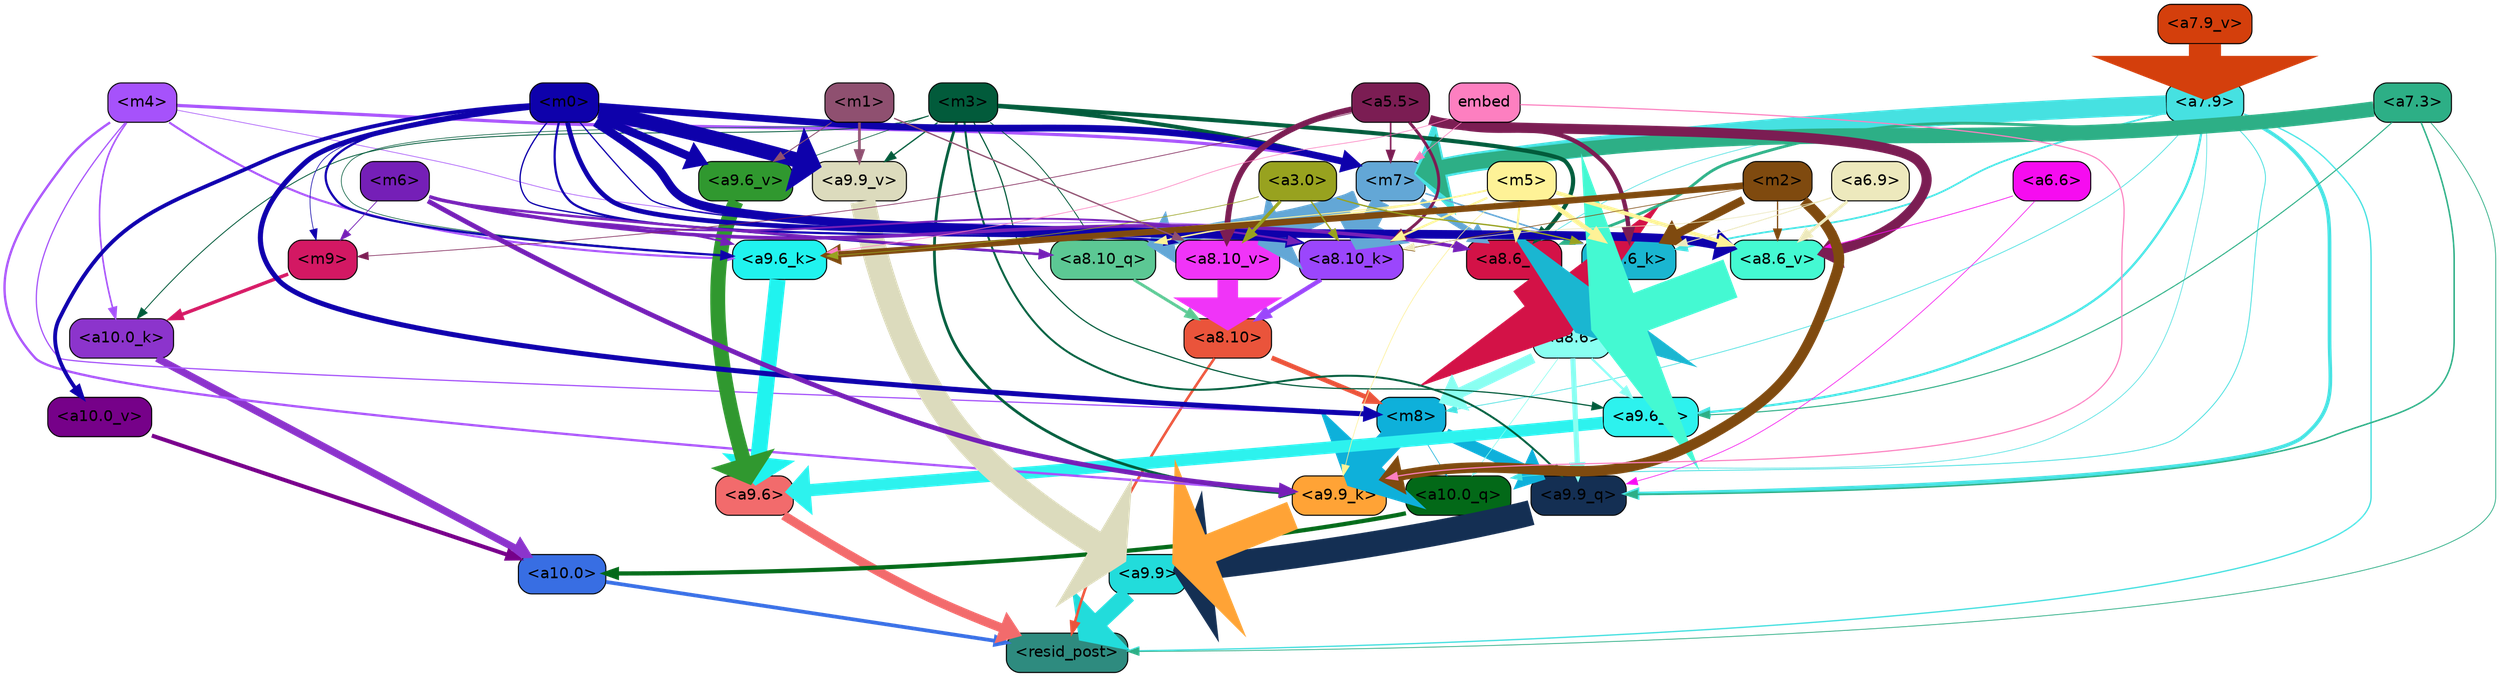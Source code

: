 strict digraph "" {
	graph [bgcolor=transparent,
		layout=dot,
		overlap=false,
		splines=true
	];
	"<a10.0>"	[color=black,
		fillcolor="#386ee3",
		fontname=Helvetica,
		shape=box,
		style="filled, rounded"];
	"<resid_post>"	[color=black,
		fillcolor="#2e8b7f",
		fontname=Helvetica,
		shape=box,
		style="filled, rounded"];
	"<a10.0>" -> "<resid_post>"	[color="#386ee3",
		penwidth=3.4253244400024414];
	"<a9.9>"	[color=black,
		fillcolor="#22dcdb",
		fontname=Helvetica,
		shape=box,
		style="filled, rounded"];
	"<a9.9>" -> "<resid_post>"	[color="#22dcdb",
		penwidth=16.05378818511963];
	"<a9.6>"	[color=black,
		fillcolor="#f26b6c",
		fontname=Helvetica,
		shape=box,
		style="filled, rounded"];
	"<a9.6>" -> "<resid_post>"	[color="#f26b6c",
		penwidth=8.33797836303711];
	"<a8.10>"	[color=black,
		fillcolor="#ea543b",
		fontname=Helvetica,
		shape=box,
		style="filled, rounded"];
	"<a8.10>" -> "<resid_post>"	[color="#ea543b",
		penwidth=2.3390636444091797];
	"<m8>"	[color=black,
		fillcolor="#0eb0da",
		fontname=Helvetica,
		shape=box,
		style="filled, rounded"];
	"<a8.10>" -> "<m8>"	[color="#ea543b",
		penwidth=4.388927459716797];
	"<a7.9>"	[color=black,
		fillcolor="#46e1e1",
		fontname=Helvetica,
		shape=box,
		style="filled, rounded"];
	"<a7.9>" -> "<resid_post>"	[color="#46e1e1",
		penwidth=1.1926651000976562];
	"<a10.0_q>"	[color=black,
		fillcolor="#036918",
		fontname=Helvetica,
		shape=box,
		style="filled, rounded"];
	"<a7.9>" -> "<a10.0_q>"	[color="#46e1e1",
		penwidth=0.7811813354492188];
	"<a7.9>" -> "<m8>"	[color="#46e1e1",
		penwidth=0.6738662719726562];
	"<a9.9_q>"	[color=black,
		fillcolor="#142f53",
		fontname=Helvetica,
		shape=box,
		style="filled, rounded"];
	"<a7.9>" -> "<a9.9_q>"	[color="#46e1e1",
		penwidth=3.33896541595459];
	"<a9.6_q>"	[color=black,
		fillcolor="#2df2ee",
		fontname=Helvetica,
		shape=box,
		style="filled, rounded"];
	"<a7.9>" -> "<a9.6_q>"	[color="#46e1e1",
		penwidth=2.0531044006347656];
	"<a9.9_k>"	[color=black,
		fillcolor="#ffa336",
		fontname=Helvetica,
		shape=box,
		style="filled, rounded"];
	"<a7.9>" -> "<a9.9_k>"	[color="#46e1e1",
		penwidth=0.6];
	"<a8.6_q>"	[color=black,
		fillcolor="#d31247",
		fontname=Helvetica,
		shape=box,
		style="filled, rounded"];
	"<a7.9>" -> "<a8.6_q>"	[color="#46e1e1",
		penwidth=0.6];
	"<a8.6_k>"	[color=black,
		fillcolor="#1ab6d1",
		fontname=Helvetica,
		shape=box,
		style="filled, rounded"];
	"<a7.9>" -> "<a8.6_k>"	[color="#46e1e1",
		penwidth=1.5751152038574219];
	"<m7>"	[color=black,
		fillcolor="#63a7d6",
		fontname=Helvetica,
		shape=box,
		style="filled, rounded"];
	"<a7.9>" -> "<m7>"	[color="#46e1e1",
		penwidth=17.67833709716797];
	"<a7.3>"	[color=black,
		fillcolor="#2daf86",
		fontname=Helvetica,
		shape=box,
		style="filled, rounded"];
	"<a7.3>" -> "<resid_post>"	[color="#2daf86",
		penwidth=0.7339706420898438];
	"<a7.3>" -> "<a9.9_q>"	[color="#2daf86",
		penwidth=1.3609809875488281];
	"<a7.3>" -> "<a9.6_q>"	[color="#2daf86",
		penwidth=0.9587650299072266];
	"<a7.3>" -> "<a8.6_q>"	[color="#2daf86",
		penwidth=2.597522735595703];
	"<a7.3>" -> "<m7>"	[color="#2daf86",
		penwidth=13.925512313842773];
	"<a10.0_q>" -> "<a10.0>"	[color="#036918",
		penwidth=3.861766815185547];
	"<a10.0_k>"	[color=black,
		fillcolor="#8c34cc",
		fontname=Helvetica,
		shape=box,
		style="filled, rounded"];
	"<a10.0_k>" -> "<a10.0>"	[color="#8c34cc",
		penwidth=6.691814422607422];
	"<a10.0_v>"	[color=black,
		fillcolor="#760189",
		fontname=Helvetica,
		shape=box,
		style="filled, rounded"];
	"<a10.0_v>" -> "<a10.0>"	[color="#760189",
		penwidth=3.703948974609375];
	"<m8>" -> "<a10.0_q>"	[color="#0eb0da",
		penwidth=0.6];
	"<m8>" -> "<a9.9_q>"	[color="#0eb0da",
		penwidth=10.407995223999023];
	"<m8>" -> "<a9.9_k>"	[color="#0eb0da",
		penwidth=22.67278480529785];
	"<a8.6>"	[color=black,
		fillcolor="#89fff1",
		fontname=Helvetica,
		shape=box,
		style="filled, rounded"];
	"<a8.6>" -> "<a10.0_q>"	[color="#89fff1",
		penwidth=0.6];
	"<a8.6>" -> "<m8>"	[color="#89fff1",
		penwidth=9.616483688354492];
	"<a8.6>" -> "<a9.9_q>"	[color="#89fff1",
		penwidth=4.681654930114746];
	"<a8.6>" -> "<a9.6_q>"	[color="#89fff1",
		penwidth=2.0046749114990234];
	"<m9>"	[color=black,
		fillcolor="#d31863",
		fontname=Helvetica,
		shape=box,
		style="filled, rounded"];
	"<m9>" -> "<a10.0_k>"	[color="#d31863",
		penwidth=3.1536026000976562];
	"<m4>"	[color=black,
		fillcolor="#a652fb",
		fontname=Helvetica,
		shape=box,
		style="filled, rounded"];
	"<m4>" -> "<a10.0_k>"	[color="#a652fb",
		penwidth=1.4532089233398438];
	"<m4>" -> "<m8>"	[color="#a652fb",
		penwidth=1.1121444702148438];
	"<m4>" -> "<a9.9_k>"	[color="#a652fb",
		penwidth=2.1296005249023438];
	"<a9.6_k>"	[color=black,
		fillcolor="#20f3ef",
		fontname=Helvetica,
		shape=box,
		style="filled, rounded"];
	"<m4>" -> "<a9.6_k>"	[color="#a652fb",
		penwidth=1.93524169921875];
	"<m4>" -> "<a8.6_q>"	[color="#a652fb",
		penwidth=0.6086311340332031];
	"<m4>" -> "<m7>"	[color="#a652fb",
		penwidth=2.9153175354003906];
	"<m3>"	[color=black,
		fillcolor="#025b3b",
		fontname=Helvetica,
		shape=box,
		style="filled, rounded"];
	"<m3>" -> "<a10.0_k>"	[color="#025b3b",
		penwidth=0.8012542724609375];
	"<m3>" -> "<a9.9_q>"	[color="#025b3b",
		penwidth=1.8098411560058594];
	"<m3>" -> "<a9.6_q>"	[color="#025b3b",
		penwidth=1.0731983184814453];
	"<m3>" -> "<a9.9_k>"	[color="#025b3b",
		penwidth=2.538074493408203];
	"<m3>" -> "<a9.6_k>"	[color="#025b3b",
		penwidth=0.6];
	"<a9.9_v>"	[color=black,
		fillcolor="#dcdbbd",
		fontname=Helvetica,
		shape=box,
		style="filled, rounded"];
	"<m3>" -> "<a9.9_v>"	[color="#025b3b",
		penwidth=1.1908531188964844];
	"<a9.6_v>"	[color=black,
		fillcolor="#30982f",
		fontname=Helvetica,
		shape=box,
		style="filled, rounded"];
	"<m3>" -> "<a9.6_v>"	[color="#025b3b",
		penwidth=0.6];
	"<a8.10_q>"	[color=black,
		fillcolor="#5cc894",
		fontname=Helvetica,
		shape=box,
		style="filled, rounded"];
	"<m3>" -> "<a8.10_q>"	[color="#025b3b",
		penwidth=0.7969093322753906];
	"<m3>" -> "<a8.6_q>"	[color="#025b3b",
		penwidth=3.8069801330566406];
	"<m3>" -> "<m7>"	[color="#025b3b",
		penwidth=3.7463531494140625];
	"<m0>"	[color=black,
		fillcolor="#0e01ab",
		fontname=Helvetica,
		shape=box,
		style="filled, rounded"];
	"<m0>" -> "<a10.0_v>"	[color="#0e01ab",
		penwidth=3.520832061767578];
	"<m0>" -> "<m8>"	[color="#0e01ab",
		penwidth=4.624839782714844];
	"<m0>" -> "<m9>"	[color="#0e01ab",
		penwidth=0.6];
	"<m0>" -> "<a9.6_k>"	[color="#0e01ab",
		penwidth=2.0742149353027344];
	"<m0>" -> "<a9.9_v>"	[color="#0e01ab",
		penwidth=13.6649169921875];
	"<m0>" -> "<a9.6_v>"	[color="#0e01ab",
		penwidth=7.575786590576172];
	"<m0>" -> "<a8.10_q>"	[color="#0e01ab",
		penwidth=1.1731605529785156];
	"<a8.10_k>"	[color=black,
		fillcolor="#9b46fc",
		fontname=Helvetica,
		shape=box,
		style="filled, rounded"];
	"<m0>" -> "<a8.10_k>"	[color="#0e01ab",
		penwidth=4.350425720214844];
	"<m0>" -> "<a8.6_k>"	[color="#0e01ab",
		penwidth=1.1486854553222656];
	"<a8.10_v>"	[color=black,
		fillcolor="#f034f8",
		fontname=Helvetica,
		shape=box,
		style="filled, rounded"];
	"<m0>" -> "<a8.10_v>"	[color="#0e01ab",
		penwidth=2.0526657104492188];
	"<a8.6_v>"	[color=black,
		fillcolor="#44f9d2",
		fontname=Helvetica,
		shape=box,
		style="filled, rounded"];
	"<m0>" -> "<a8.6_v>"	[color="#0e01ab",
		penwidth=7.951751708984375];
	"<m0>" -> "<m7>"	[color="#0e01ab",
		penwidth=6.283721923828125];
	"<m6>"	[color=black,
		fillcolor="#751fb7",
		fontname=Helvetica,
		shape=box,
		style="filled, rounded"];
	"<m6>" -> "<m9>"	[color="#751fb7",
		penwidth=0.7276992797851562];
	"<m6>" -> "<a9.9_k>"	[color="#751fb7",
		penwidth=4.405937194824219];
	"<m6>" -> "<a9.6_k>"	[color="#751fb7",
		penwidth=1.6540985107421875];
	"<m6>" -> "<a8.10_q>"	[color="#751fb7",
		penwidth=2.2618331909179688];
	"<m6>" -> "<a8.6_q>"	[color="#751fb7",
		penwidth=3.241657257080078];
	"<m6>" -> "<a8.10_k>"	[color="#751fb7",
		penwidth=1.733642578125];
	"<a5.5>"	[color=black,
		fillcolor="#7b1d53",
		fontname=Helvetica,
		shape=box,
		style="filled, rounded"];
	"<a5.5>" -> "<m9>"	[color="#7b1d53",
		penwidth=0.6];
	"<a5.5>" -> "<a8.10_k>"	[color="#7b1d53",
		penwidth=2.6749038696289062];
	"<a5.5>" -> "<a8.6_k>"	[color="#7b1d53",
		penwidth=3.9810218811035156];
	"<a5.5>" -> "<a8.10_v>"	[color="#7b1d53",
		penwidth=5.2978057861328125];
	"<a5.5>" -> "<a8.6_v>"	[color="#7b1d53",
		penwidth=9.177913665771484];
	"<a5.5>" -> "<m7>"	[color="#7b1d53",
		penwidth=1.5525360107421875];
	"<a9.9_q>" -> "<a9.9>"	[color="#142f53",
		penwidth=23.20368194580078];
	"<a9.6_q>" -> "<a9.6>"	[color="#2df2ee",
		penwidth=11.181507110595703];
	"<a9.9_k>" -> "<a9.9>"	[color="#ffa336",
		penwidth=26.641464233398438];
	"<a9.6_k>" -> "<a9.6>"	[color="#20f3ef",
		penwidth=14.532459259033203];
	"<a9.9_v>" -> "<a9.9>"	[color="#dcdbbd",
		penwidth=23.02225112915039];
	"<a9.6_v>" -> "<a9.6>"	[color="#30982f",
		penwidth=13.634431838989258];
	"<a6.6>"	[color=black,
		fillcolor="#f60cf0",
		fontname=Helvetica,
		shape=box,
		style="filled, rounded"];
	"<a6.6>" -> "<a9.9_q>"	[color="#f60cf0",
		penwidth=0.6];
	"<a6.6>" -> "<a8.6_v>"	[color="#f60cf0",
		penwidth=0.6731643676757812];
	"<m5>"	[color=black,
		fillcolor="#fef297",
		fontname=Helvetica,
		shape=box,
		style="filled, rounded"];
	"<m5>" -> "<a9.9_k>"	[color="#fef297",
		penwidth=0.6];
	"<m5>" -> "<a9.6_k>"	[color="#fef297",
		penwidth=0.9087238311767578];
	"<m5>" -> "<a8.10_q>"	[color="#fef297",
		penwidth=1.3886604309082031];
	"<m5>" -> "<a8.6_q>"	[color="#fef297",
		penwidth=1.8975334167480469];
	"<m5>" -> "<a8.10_k>"	[color="#fef297",
		penwidth=1.9560012817382812];
	"<m5>" -> "<a8.6_k>"	[color="#fef297",
		penwidth=4.4348602294921875];
	"<m5>" -> "<a8.6_v>"	[color="#fef297",
		penwidth=3.547332763671875];
	"<m2>"	[color=black,
		fillcolor="#7f4a0f",
		fontname=Helvetica,
		shape=box,
		style="filled, rounded"];
	"<m2>" -> "<a9.9_k>"	[color="#7f4a0f",
		penwidth=9.546476364135742];
	"<m2>" -> "<a9.6_k>"	[color="#7f4a0f",
		penwidth=5.765581130981445];
	"<m2>" -> "<a8.10_k>"	[color="#7f4a0f",
		penwidth=0.6];
	"<m2>" -> "<a8.6_k>"	[color="#7f4a0f",
		penwidth=7.5130767822265625];
	"<m2>" -> "<a8.6_v>"	[color="#7f4a0f",
		penwidth=1.1399917602539062];
	embed	[color=black,
		fillcolor="#fd7fc0",
		fontname=Helvetica,
		shape=box,
		style="filled, rounded"];
	embed -> "<a9.9_k>"	[color="#fd7fc0",
		penwidth=1.044057846069336];
	embed -> "<a9.6_k>"	[color="#fd7fc0",
		penwidth=0.6];
	embed -> "<m7>"	[color="#fd7fc0",
		penwidth=0.6];
	"<a3.0>"	[color=black,
		fillcolor="#98a21f",
		fontname=Helvetica,
		shape=box,
		style="filled, rounded"];
	"<a3.0>" -> "<a9.6_k>"	[color="#98a21f",
		penwidth=0.6];
	"<a3.0>" -> "<a8.10_k>"	[color="#98a21f",
		penwidth=1.2375259399414062];
	"<a3.0>" -> "<a8.6_k>"	[color="#98a21f",
		penwidth=1.2278594970703125];
	"<a3.0>" -> "<a8.10_v>"	[color="#98a21f",
		penwidth=2.9724464416503906];
	"<m1>"	[color=black,
		fillcolor="#8f5070",
		fontname=Helvetica,
		shape=box,
		style="filled, rounded"];
	"<m1>" -> "<a9.9_v>"	[color="#8f5070",
		penwidth=2.484710693359375];
	"<m1>" -> "<a9.6_v>"	[color="#8f5070",
		penwidth=0.8296928405761719];
	"<m1>" -> "<a8.10_v>"	[color="#8f5070",
		penwidth=1.2231903076171875];
	"<a8.10_q>" -> "<a8.10>"	[color="#5cc894",
		penwidth=2.6974411010742188];
	"<a8.6_q>" -> "<a8.6>"	[color="#d31247",
		penwidth=34.91962909698486];
	"<a8.10_k>" -> "<a8.10>"	[color="#9b46fc",
		penwidth=3.9815139770507812];
	"<a8.6_k>" -> "<a8.6>"	[color="#1ab6d1",
		penwidth=30.12779998779297];
	"<a8.10_v>" -> "<a8.10>"	[color="#f034f8",
		penwidth=18.80433464050293];
	"<a8.6_v>" -> "<a8.6>"	[color="#44f9d2",
		penwidth=37.04597568511963];
	"<m7>" -> "<a8.10_q>"	[color="#63a7d6",
		penwidth=12.189899444580078];
	"<m7>" -> "<a8.6_q>"	[color="#63a7d6",
		penwidth=5.949329376220703];
	"<m7>" -> "<a8.10_k>"	[color="#63a7d6",
		penwidth=16.634174346923828];
	"<m7>" -> "<a8.6_k>"	[color="#63a7d6",
		penwidth=1.4160232543945312];
	"<m7>" -> "<a8.10_v>"	[color="#63a7d6",
		penwidth=15.893604278564453];
	"<a6.9>"	[color=black,
		fillcolor="#ede9bd",
		fontname=Helvetica,
		shape=box,
		style="filled, rounded"];
	"<a6.9>" -> "<a8.10_k>"	[color="#ede9bd",
		penwidth=0.6];
	"<a6.9>" -> "<a8.6_k>"	[color="#ede9bd",
		penwidth=0.8667373657226562];
	"<a6.9>" -> "<a8.6_v>"	[color="#ede9bd",
		penwidth=2.8011817932128906];
	"<a7.9_v>"	[color=black,
		fillcolor="#d43f0c",
		fontname=Helvetica,
		shape=box,
		style="filled, rounded"];
	"<a7.9_v>" -> "<a7.9>"	[color="#d43f0c",
		penwidth=29.394658088684082];
}
